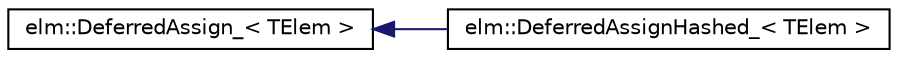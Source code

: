 digraph G
{
  edge [fontname="Helvetica",fontsize="10",labelfontname="Helvetica",labelfontsize="10"];
  node [fontname="Helvetica",fontsize="10",shape=record];
  rankdir="LR";
  Node1 [label="elm::DeferredAssign_\< TElem \>",height=0.2,width=0.4,color="black", fillcolor="white", style="filled",URL="$classelm_1_1DeferredAssign__.html",tooltip="class for deferring Mat element assignment operations"];
  Node1 -> Node2 [dir="back",color="midnightblue",fontsize="10",style="solid",fontname="Helvetica"];
  Node2 [label="elm::DeferredAssignHashed_\< TElem \>",height=0.2,width=0.4,color="black", fillcolor="white", style="filled",URL="$classelm_1_1DeferredAssignHashed__.html",tooltip="class for deferring Mat element assignment operations"];
}
